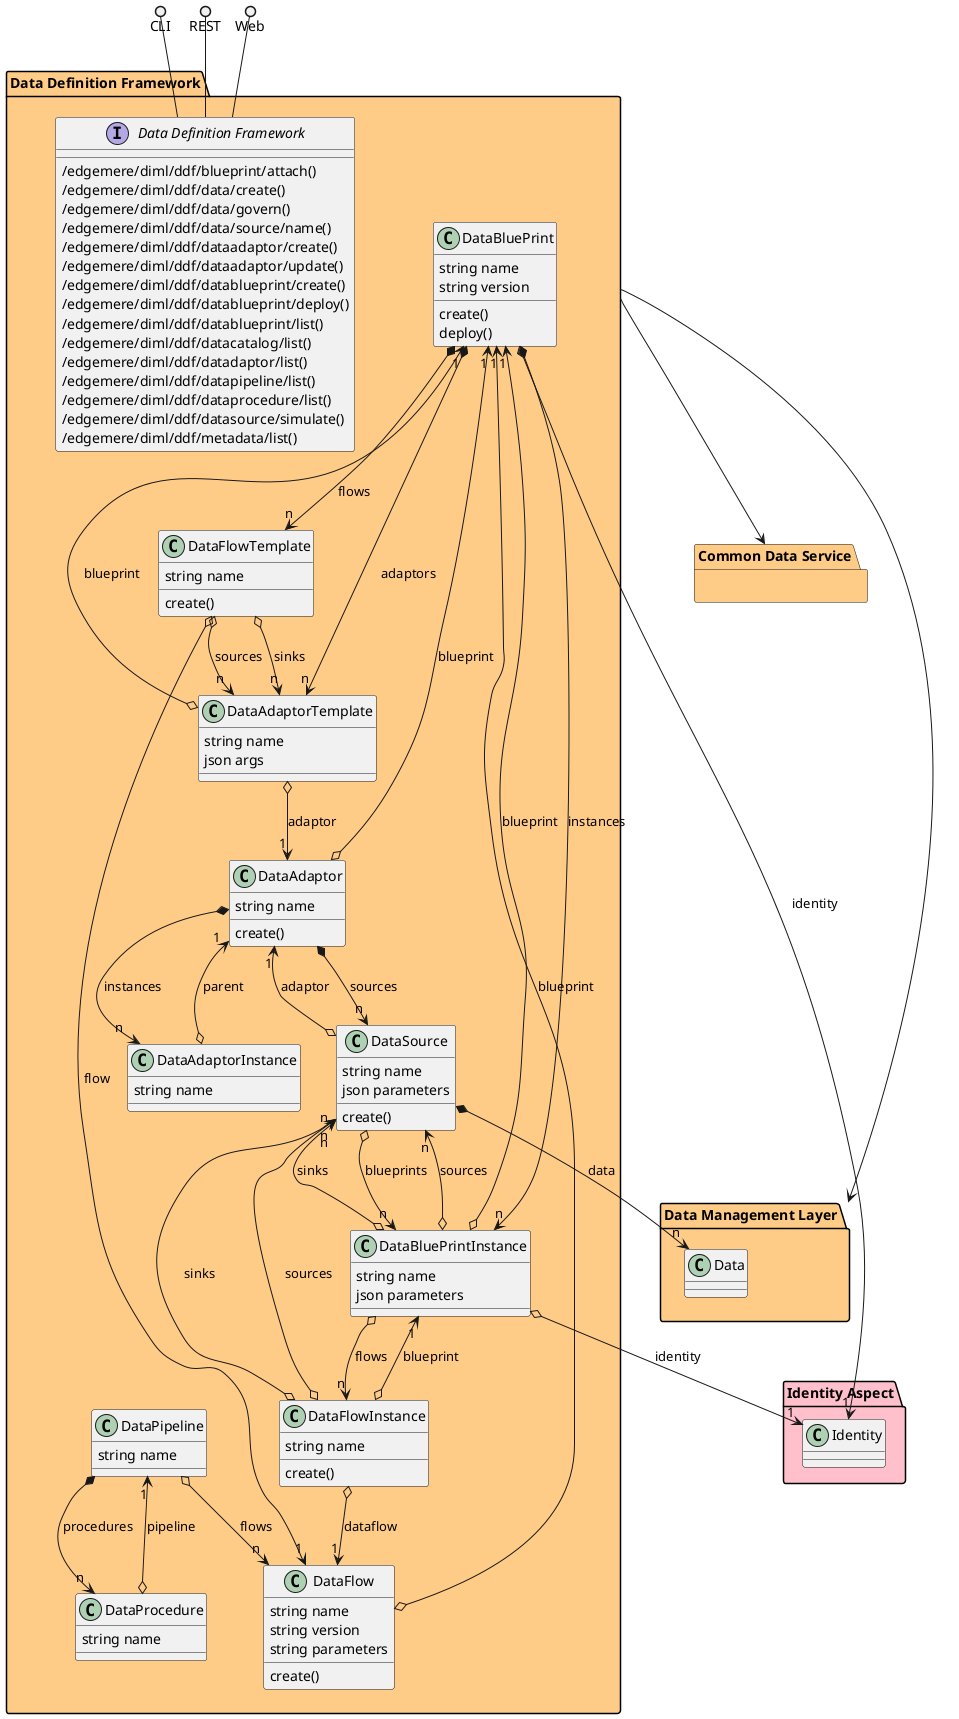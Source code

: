 @startuml


package "Data Management Layer" #ffcc88 {
    
        class Data {
        }
    }

package "Common Data Service" #ffcc88 {
    }

package "Data Definition Framework" #ffcc88 {
    
        class DataBluePrint {
        }
    
        class DataSource {
        }
    
        class DataAdaptorInstance {
        }
    
        class DataAdaptor {
        }
    
        class DataAdaptorTemplate {
        }
    
        class DataFlowTemplate {
        }
    
        class DataBluePrintInstance {
        }
    
        class DataFlowInstance {
        }
    
        class DataFlow {
        }
    
        class DataProcedure {
        }
    
        class DataPipeline {
        }
    }

package "Identity Aspect" #pink {
    
        class Identity {
        }
    }


package "Data Definition Framework" #ffcc88 {

    interface "Data Definition Framework" as i {
            /edgemere/diml/ddf/blueprint/attach()
            /edgemere/diml/ddf/data/create()
            /edgemere/diml/ddf/data/govern()
            /edgemere/diml/ddf/data/source/name()
            /edgemere/diml/ddf/dataadaptor/create()
            /edgemere/diml/ddf/dataadaptor/update()
            /edgemere/diml/ddf/datablueprint/create()
            /edgemere/diml/ddf/datablueprint/deploy()
            /edgemere/diml/ddf/datablueprint/list()
            /edgemere/diml/ddf/datacatalog/list()
            /edgemere/diml/ddf/datadaptor/list()
            /edgemere/diml/ddf/datapipeline/list()
            /edgemere/diml/ddf/dataprocedure/list()
            /edgemere/diml/ddf/datasource/simulate()
            /edgemere/diml/ddf/metadata/list()
    
    }
}

CLI ()-- i
REST ()-- i
Web ()-- i

package "Data Definition Framework" #ffcc88 {
        class "DataAdaptor" {
                 string name
                             create()
            }
                DataAdaptor o--> "1" DataBluePrint : blueprint
                        DataAdaptor *--> "n" DataSource : sources
                        DataAdaptor *--> "n" DataAdaptorInstance : instances
            
    
    class "DataAdaptorInstance" {
                 string name
                    }
                DataAdaptorInstance o--> "1" DataAdaptor : parent
            
    
    class "DataAdaptorTemplate" {
                 string name
                 json args
                    }
                DataAdaptorTemplate o--> "1" DataAdaptor : adaptor
                        DataAdaptorTemplate o--> "1" DataBluePrint : blueprint
            
    
    class "DataBluePrint" {
                 string name
                 string version
                             create()
                     deploy()
            }
                DataBluePrint *--> "n" DataAdaptorTemplate : adaptors
                        DataBluePrint o--> "1" Identity : identity
                        DataBluePrint *--> "n" DataFlowTemplate : flows
                        DataBluePrint *--> "n" DataBluePrintInstance : instances
            
    
    class "DataBluePrintInstance" {
                 string name
                 json parameters
                    }
                DataBluePrintInstance o--> "n" DataSource : sources
                        DataBluePrintInstance o--> "n" DataSource : sinks
                        DataBluePrintInstance o--> "n" DataFlowInstance : flows
                        DataBluePrintInstance o--> "1" Identity : identity
                        DataBluePrintInstance o--> "1" DataBluePrint : blueprint
            
    
    class "DataFlow" {
                 string name
                 string version
                 string parameters
                             create()
            }
                DataFlow o--> "1" DataBluePrint : blueprint
            
    
    class "DataFlowInstance" {
                 string name
                             create()
            }
                DataFlowInstance o--> "1" DataBluePrintInstance : blueprint
                        DataFlowInstance o--> "1" DataFlow : dataflow
                        DataFlowInstance o--> "n" DataSource : sinks
                        DataFlowInstance o--> "n" DataSource : sources
            
    
    class "DataFlowTemplate" {
                 string name
                             create()
            }
                DataFlowTemplate o--> "1" DataFlow : flow
                        DataFlowTemplate o--> "n" DataAdaptorTemplate : sources
                        DataFlowTemplate o--> "n" DataAdaptorTemplate : sinks
            
    
    class "DataPipeline" {
                 string name
                    }
                DataPipeline *--> "n" DataProcedure : procedures
                        DataPipeline o--> "n" DataFlow : flows
            
    
    class "DataProcedure" {
                 string name
                    }
                DataProcedure o--> "1" DataPipeline : pipeline
            
    
    class "DataSource" {
                 string name
                 json parameters
                             create()
            }
                DataSource o--> "n" DataBluePrintInstance : blueprints
                        DataSource o--> "1" DataAdaptor : adaptor
                        DataSource *--> "n" Data : data
            
    

}


    "Data Definition Framework" --> "Data Management Layer"

    "Data Definition Framework" --> "Common Data Service"


@enduml
